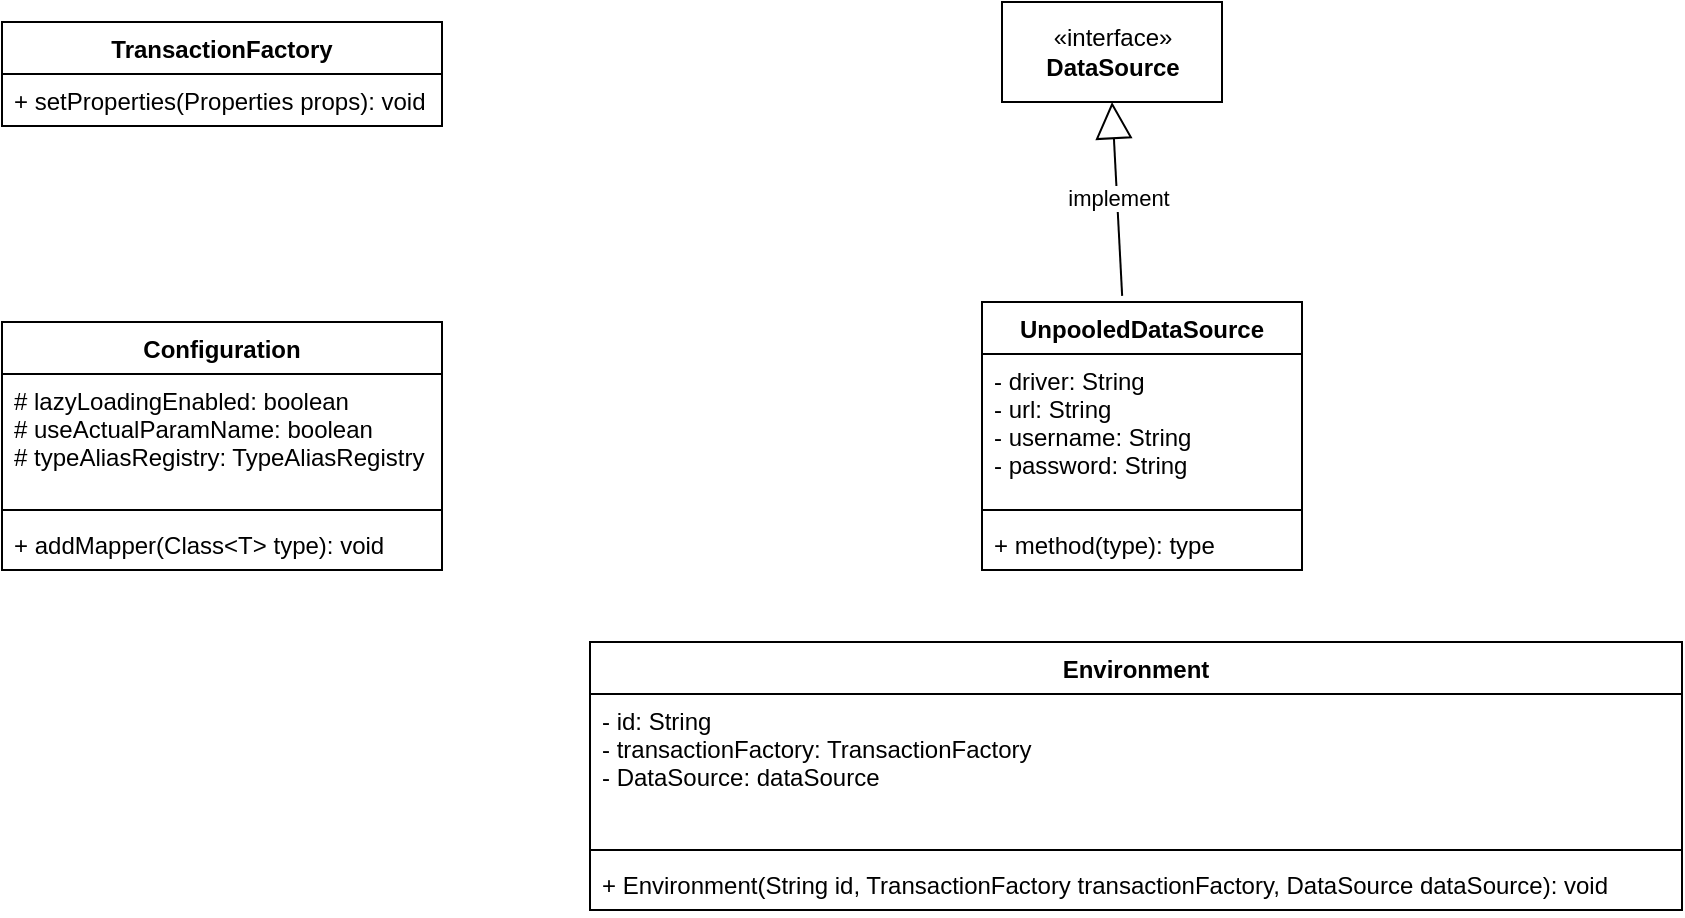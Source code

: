 <mxfile version="16.6.4" type="github">
  <diagram id="iXZcGNNmCSIeaidQn2pe" name="Page-1">
    <mxGraphModel dx="1422" dy="754" grid="1" gridSize="10" guides="1" tooltips="1" connect="1" arrows="1" fold="1" page="1" pageScale="1" pageWidth="827" pageHeight="1169" math="0" shadow="0">
      <root>
        <mxCell id="0" />
        <mxCell id="1" parent="0" />
        <mxCell id="8PgjqN5B2nTJflBZYocQ-1" value="TransactionFactory" style="swimlane;fontStyle=1;align=center;verticalAlign=top;childLayout=stackLayout;horizontal=1;startSize=26;horizontalStack=0;resizeParent=1;resizeParentMax=0;resizeLast=0;collapsible=1;marginBottom=0;" vertex="1" parent="1">
          <mxGeometry x="120" y="80" width="220" height="52" as="geometry">
            <mxRectangle x="190" y="80" width="140" height="26" as="alternateBounds" />
          </mxGeometry>
        </mxCell>
        <mxCell id="8PgjqN5B2nTJflBZYocQ-4" value="+ setProperties(Properties props): void" style="text;strokeColor=none;fillColor=none;align=left;verticalAlign=top;spacingLeft=4;spacingRight=4;overflow=hidden;rotatable=0;points=[[0,0.5],[1,0.5]];portConstraint=eastwest;" vertex="1" parent="8PgjqN5B2nTJflBZYocQ-1">
          <mxGeometry y="26" width="220" height="26" as="geometry" />
        </mxCell>
        <mxCell id="8PgjqN5B2nTJflBZYocQ-5" value="UnpooledDataSource" style="swimlane;fontStyle=1;align=center;verticalAlign=top;childLayout=stackLayout;horizontal=1;startSize=26;horizontalStack=0;resizeParent=1;resizeParentMax=0;resizeLast=0;collapsible=1;marginBottom=0;" vertex="1" parent="1">
          <mxGeometry x="610" y="220" width="160" height="134" as="geometry">
            <mxRectangle x="190" y="80" width="140" height="26" as="alternateBounds" />
          </mxGeometry>
        </mxCell>
        <mxCell id="8PgjqN5B2nTJflBZYocQ-6" value="- driver: String&#xa;- url: String&#xa;- username: String&#xa;- password: String" style="text;strokeColor=none;fillColor=none;align=left;verticalAlign=top;spacingLeft=4;spacingRight=4;overflow=hidden;rotatable=0;points=[[0,0.5],[1,0.5]];portConstraint=eastwest;" vertex="1" parent="8PgjqN5B2nTJflBZYocQ-5">
          <mxGeometry y="26" width="160" height="74" as="geometry" />
        </mxCell>
        <mxCell id="8PgjqN5B2nTJflBZYocQ-7" value="" style="line;strokeWidth=1;fillColor=none;align=left;verticalAlign=middle;spacingTop=-1;spacingLeft=3;spacingRight=3;rotatable=0;labelPosition=right;points=[];portConstraint=eastwest;" vertex="1" parent="8PgjqN5B2nTJflBZYocQ-5">
          <mxGeometry y="100" width="160" height="8" as="geometry" />
        </mxCell>
        <mxCell id="8PgjqN5B2nTJflBZYocQ-8" value="+ method(type): type" style="text;strokeColor=none;fillColor=none;align=left;verticalAlign=top;spacingLeft=4;spacingRight=4;overflow=hidden;rotatable=0;points=[[0,0.5],[1,0.5]];portConstraint=eastwest;" vertex="1" parent="8PgjqN5B2nTJflBZYocQ-5">
          <mxGeometry y="108" width="160" height="26" as="geometry" />
        </mxCell>
        <mxCell id="8PgjqN5B2nTJflBZYocQ-9" value="«interface»&lt;br&gt;&lt;b&gt;DataSource&lt;/b&gt;" style="html=1;" vertex="1" parent="1">
          <mxGeometry x="620" y="70" width="110" height="50" as="geometry" />
        </mxCell>
        <mxCell id="8PgjqN5B2nTJflBZYocQ-14" value="implement" style="endArrow=block;endSize=16;endFill=0;html=1;rounded=0;entryX=0.5;entryY=1;entryDx=0;entryDy=0;exitX=0.438;exitY=-0.023;exitDx=0;exitDy=0;exitPerimeter=0;" edge="1" parent="1" source="8PgjqN5B2nTJflBZYocQ-5" target="8PgjqN5B2nTJflBZYocQ-9">
          <mxGeometry width="160" relative="1" as="geometry">
            <mxPoint x="630" y="160" as="sourcePoint" />
            <mxPoint x="790" y="160" as="targetPoint" />
          </mxGeometry>
        </mxCell>
        <mxCell id="8PgjqN5B2nTJflBZYocQ-17" value="Configuration" style="swimlane;fontStyle=1;align=center;verticalAlign=top;childLayout=stackLayout;horizontal=1;startSize=26;horizontalStack=0;resizeParent=1;resizeParentMax=0;resizeLast=0;collapsible=1;marginBottom=0;" vertex="1" parent="1">
          <mxGeometry x="120" y="230" width="220" height="124" as="geometry">
            <mxRectangle x="190" y="80" width="140" height="26" as="alternateBounds" />
          </mxGeometry>
        </mxCell>
        <mxCell id="8PgjqN5B2nTJflBZYocQ-18" value="# lazyLoadingEnabled: boolean&#xa;# useActualParamName: boolean&#xa;# typeAliasRegistry: TypeAliasRegistry&#xa;&#xa;" style="text;strokeColor=none;fillColor=none;align=left;verticalAlign=top;spacingLeft=4;spacingRight=4;overflow=hidden;rotatable=0;points=[[0,0.5],[1,0.5]];portConstraint=eastwest;" vertex="1" parent="8PgjqN5B2nTJflBZYocQ-17">
          <mxGeometry y="26" width="220" height="64" as="geometry" />
        </mxCell>
        <mxCell id="8PgjqN5B2nTJflBZYocQ-19" value="" style="line;strokeWidth=1;fillColor=none;align=left;verticalAlign=middle;spacingTop=-1;spacingLeft=3;spacingRight=3;rotatable=0;labelPosition=right;points=[];portConstraint=eastwest;" vertex="1" parent="8PgjqN5B2nTJflBZYocQ-17">
          <mxGeometry y="90" width="220" height="8" as="geometry" />
        </mxCell>
        <mxCell id="8PgjqN5B2nTJflBZYocQ-20" value="+ addMapper(Class&lt;T&gt; type): void" style="text;strokeColor=none;fillColor=none;align=left;verticalAlign=top;spacingLeft=4;spacingRight=4;overflow=hidden;rotatable=0;points=[[0,0.5],[1,0.5]];portConstraint=eastwest;" vertex="1" parent="8PgjqN5B2nTJflBZYocQ-17">
          <mxGeometry y="98" width="220" height="26" as="geometry" />
        </mxCell>
        <mxCell id="8PgjqN5B2nTJflBZYocQ-21" value="Environment" style="swimlane;fontStyle=1;align=center;verticalAlign=top;childLayout=stackLayout;horizontal=1;startSize=26;horizontalStack=0;resizeParent=1;resizeParentMax=0;resizeLast=0;collapsible=1;marginBottom=0;" vertex="1" parent="1">
          <mxGeometry x="414" y="390" width="546" height="134" as="geometry">
            <mxRectangle x="190" y="80" width="140" height="26" as="alternateBounds" />
          </mxGeometry>
        </mxCell>
        <mxCell id="8PgjqN5B2nTJflBZYocQ-22" value="- id: String&#xa;- transactionFactory: TransactionFactory&#xa;- DataSource: dataSource" style="text;strokeColor=none;fillColor=none;align=left;verticalAlign=top;spacingLeft=4;spacingRight=4;overflow=hidden;rotatable=0;points=[[0,0.5],[1,0.5]];portConstraint=eastwest;" vertex="1" parent="8PgjqN5B2nTJflBZYocQ-21">
          <mxGeometry y="26" width="546" height="74" as="geometry" />
        </mxCell>
        <mxCell id="8PgjqN5B2nTJflBZYocQ-23" value="" style="line;strokeWidth=1;fillColor=none;align=left;verticalAlign=middle;spacingTop=-1;spacingLeft=3;spacingRight=3;rotatable=0;labelPosition=right;points=[];portConstraint=eastwest;" vertex="1" parent="8PgjqN5B2nTJflBZYocQ-21">
          <mxGeometry y="100" width="546" height="8" as="geometry" />
        </mxCell>
        <mxCell id="8PgjqN5B2nTJflBZYocQ-24" value="+ Environment(String id, TransactionFactory transactionFactory, DataSource dataSource): void" style="text;strokeColor=none;fillColor=none;align=left;verticalAlign=top;spacingLeft=4;spacingRight=4;overflow=hidden;rotatable=0;points=[[0,0.5],[1,0.5]];portConstraint=eastwest;" vertex="1" parent="8PgjqN5B2nTJflBZYocQ-21">
          <mxGeometry y="108" width="546" height="26" as="geometry" />
        </mxCell>
      </root>
    </mxGraphModel>
  </diagram>
</mxfile>
